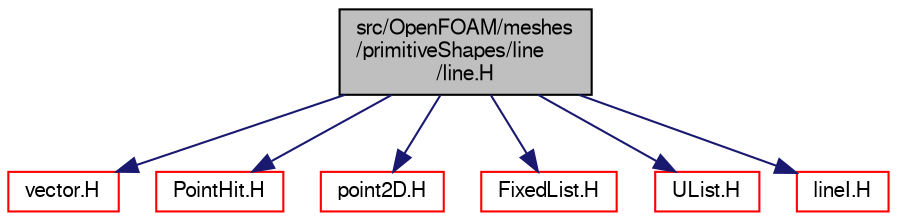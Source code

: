 digraph "src/OpenFOAM/meshes/primitiveShapes/line/line.H"
{
  bgcolor="transparent";
  edge [fontname="FreeSans",fontsize="10",labelfontname="FreeSans",labelfontsize="10"];
  node [fontname="FreeSans",fontsize="10",shape=record];
  Node0 [label="src/OpenFOAM/meshes\l/primitiveShapes/line\l/line.H",height=0.2,width=0.4,color="black", fillcolor="grey75", style="filled", fontcolor="black"];
  Node0 -> Node1 [color="midnightblue",fontsize="10",style="solid",fontname="FreeSans"];
  Node1 [label="vector.H",height=0.2,width=0.4,color="red",URL="$a12836.html"];
  Node0 -> Node46 [color="midnightblue",fontsize="10",style="solid",fontname="FreeSans"];
  Node46 [label="PointHit.H",height=0.2,width=0.4,color="red",URL="$a12035.html"];
  Node0 -> Node64 [color="midnightblue",fontsize="10",style="solid",fontname="FreeSans"];
  Node64 [label="point2D.H",height=0.2,width=0.4,color="red",URL="$a12071.html"];
  Node0 -> Node68 [color="midnightblue",fontsize="10",style="solid",fontname="FreeSans"];
  Node68 [label="FixedList.H",height=0.2,width=0.4,color="red",URL="$a08642.html"];
  Node0 -> Node76 [color="midnightblue",fontsize="10",style="solid",fontname="FreeSans"];
  Node76 [label="UList.H",height=0.2,width=0.4,color="red",URL="$a08759.html"];
  Node0 -> Node83 [color="midnightblue",fontsize="10",style="solid",fontname="FreeSans"];
  Node83 [label="lineI.H",height=0.2,width=0.4,color="red",URL="$a12017.html"];
}

